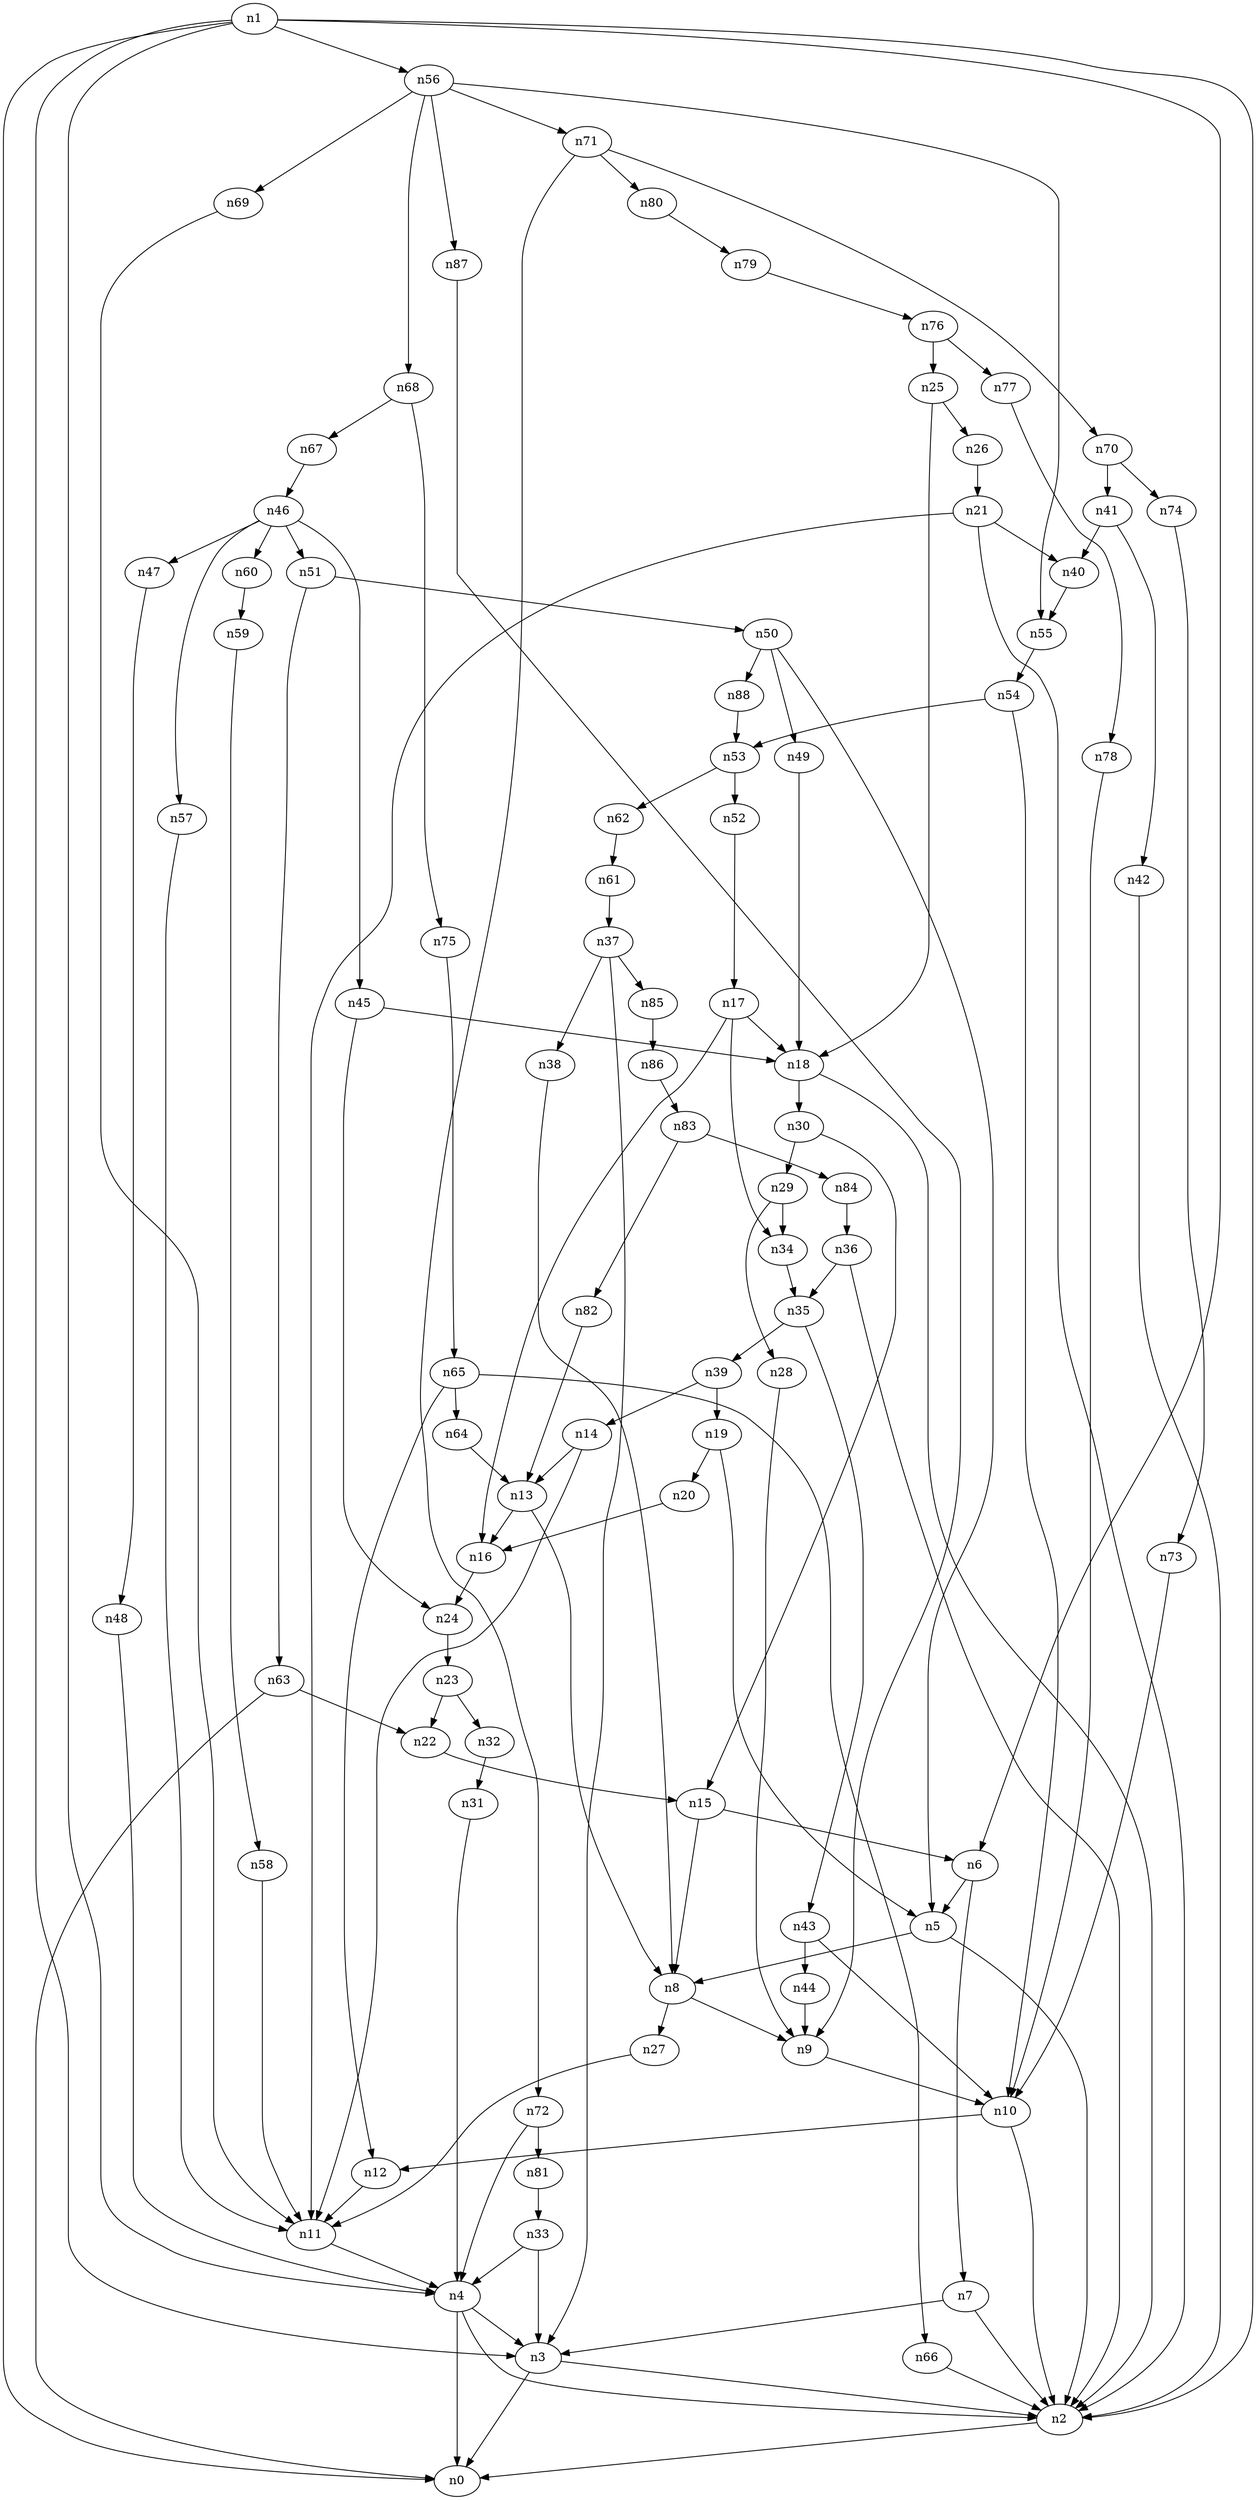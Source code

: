 digraph G {
	n1 -> n0	 [_graphml_id=e0];
	n1 -> n2	 [_graphml_id=e1];
	n1 -> n3	 [_graphml_id=e6];
	n1 -> n4	 [_graphml_id=e9];
	n1 -> n6	 [_graphml_id=e12];
	n1 -> n56	 [_graphml_id=e90];
	n2 -> n0	 [_graphml_id=e5];
	n3 -> n0	 [_graphml_id=e8];
	n3 -> n2	 [_graphml_id=e2];
	n4 -> n0	 [_graphml_id=e4];
	n4 -> n2	 [_graphml_id=e7];
	n4 -> n3	 [_graphml_id=e3];
	n5 -> n2	 [_graphml_id=e10];
	n5 -> n8	 [_graphml_id=e16];
	n6 -> n5	 [_graphml_id=e11];
	n6 -> n7	 [_graphml_id=e15];
	n7 -> n2	 [_graphml_id=e13];
	n7 -> n3	 [_graphml_id=e14];
	n8 -> n9	 [_graphml_id=e17];
	n8 -> n27	 [_graphml_id=e45];
	n9 -> n10	 [_graphml_id=e18];
	n10 -> n2	 [_graphml_id=e19];
	n10 -> n12	 [_graphml_id=e22];
	n11 -> n4	 [_graphml_id=e20];
	n12 -> n11	 [_graphml_id=e21];
	n13 -> n8	 [_graphml_id=e23];
	n13 -> n16	 [_graphml_id=e28];
	n14 -> n11	 [_graphml_id=e25];
	n14 -> n13	 [_graphml_id=e24];
	n15 -> n6	 [_graphml_id=e27];
	n15 -> n8	 [_graphml_id=e26];
	n16 -> n24	 [_graphml_id=e40];
	n17 -> n16	 [_graphml_id=e29];
	n17 -> n18	 [_graphml_id=e30];
	n17 -> n34	 [_graphml_id=e93];
	n18 -> n2	 [_graphml_id=e31];
	n18 -> n30	 [_graphml_id=e49];
	n19 -> n5	 [_graphml_id=e32];
	n19 -> n20	 [_graphml_id=e33];
	n20 -> n16	 [_graphml_id=e34];
	n21 -> n2	 [_graphml_id=e36];
	n21 -> n11	 [_graphml_id=e35];
	n21 -> n40	 [_graphml_id=e65];
	n22 -> n15	 [_graphml_id=e37];
	n23 -> n22	 [_graphml_id=e38];
	n23 -> n32	 [_graphml_id=e52];
	n24 -> n23	 [_graphml_id=e39];
	n25 -> n18	 [_graphml_id=e41];
	n25 -> n26	 [_graphml_id=e42];
	n26 -> n21	 [_graphml_id=e43];
	n27 -> n11	 [_graphml_id=e44];
	n28 -> n9	 [_graphml_id=e46];
	n29 -> n28	 [_graphml_id=e47];
	n29 -> n34	 [_graphml_id=e55];
	n30 -> n15	 [_graphml_id=e64];
	n30 -> n29	 [_graphml_id=e48];
	n31 -> n4	 [_graphml_id=e50];
	n32 -> n31	 [_graphml_id=e51];
	n33 -> n3	 [_graphml_id=e53];
	n33 -> n4	 [_graphml_id=e54];
	n34 -> n35	 [_graphml_id=e56];
	n35 -> n39	 [_graphml_id=e62];
	n35 -> n43	 [_graphml_id=e69];
	n36 -> n2	 [_graphml_id=e58];
	n36 -> n35	 [_graphml_id=e57];
	n37 -> n3	 [_graphml_id=e59];
	n37 -> n38	 [_graphml_id=e60];
	n37 -> n85	 [_graphml_id=e138];
	n38 -> n8	 [_graphml_id=e61];
	n39 -> n14	 [_graphml_id=e143];
	n39 -> n19	 [_graphml_id=e63];
	n40 -> n55	 [_graphml_id=e88];
	n41 -> n40	 [_graphml_id=e66];
	n41 -> n42	 [_graphml_id=e67];
	n42 -> n2	 [_graphml_id=e68];
	n43 -> n10	 [_graphml_id=e83];
	n43 -> n44	 [_graphml_id=e70];
	n44 -> n9	 [_graphml_id=e71];
	n45 -> n18	 [_graphml_id=e72];
	n45 -> n24	 [_graphml_id=e73];
	n46 -> n45	 [_graphml_id=e74];
	n46 -> n47	 [_graphml_id=e75];
	n46 -> n51	 [_graphml_id=e81];
	n46 -> n57	 [_graphml_id=e91];
	n46 -> n60	 [_graphml_id=e97];
	n47 -> n48	 [_graphml_id=e76];
	n48 -> n4	 [_graphml_id=e77];
	n49 -> n18	 [_graphml_id=e78];
	n50 -> n5	 [_graphml_id=e80];
	n50 -> n49	 [_graphml_id=e79];
	n50 -> n88	 [_graphml_id=e145];
	n51 -> n50	 [_graphml_id=e82];
	n51 -> n63	 [_graphml_id=e102];
	n52 -> n17	 [_graphml_id=e84];
	n53 -> n52	 [_graphml_id=e85];
	n53 -> n62	 [_graphml_id=e100];
	n54 -> n10	 [_graphml_id=e87];
	n54 -> n53	 [_graphml_id=e86];
	n55 -> n54	 [_graphml_id=e103];
	n56 -> n55	 [_graphml_id=e89];
	n56 -> n68	 [_graphml_id=e110];
	n56 -> n69	 [_graphml_id=e111];
	n56 -> n71	 [_graphml_id=e133];
	n56 -> n87	 [_graphml_id=e142];
	n57 -> n11	 [_graphml_id=e92];
	n58 -> n11	 [_graphml_id=e94];
	n59 -> n58	 [_graphml_id=e95];
	n60 -> n59	 [_graphml_id=e96];
	n61 -> n37	 [_graphml_id=e98];
	n62 -> n61	 [_graphml_id=e99];
	n63 -> n0	 [_graphml_id=e101];
	n63 -> n22	 [_graphml_id=e123];
	n64 -> n13	 [_graphml_id=e104];
	n65 -> n12	 [_graphml_id=e113];
	n65 -> n64	 [_graphml_id=e105];
	n65 -> n66	 [_graphml_id=e106];
	n66 -> n2	 [_graphml_id=e107];
	n67 -> n46	 [_graphml_id=e108];
	n68 -> n67	 [_graphml_id=e109];
	n68 -> n75	 [_graphml_id=e121];
	n69 -> n11	 [_graphml_id=e112];
	n70 -> n41	 [_graphml_id=e114];
	n70 -> n74	 [_graphml_id=e120];
	n71 -> n70	 [_graphml_id=e115];
	n71 -> n72	 [_graphml_id=e116];
	n71 -> n80	 [_graphml_id=e130];
	n72 -> n4	 [_graphml_id=e117];
	n72 -> n81	 [_graphml_id=e132];
	n73 -> n10	 [_graphml_id=e118];
	n74 -> n73	 [_graphml_id=e119];
	n75 -> n65	 [_graphml_id=e122];
	n76 -> n25	 [_graphml_id=e124];
	n76 -> n77	 [_graphml_id=e125];
	n77 -> n78	 [_graphml_id=e126];
	n78 -> n10	 [_graphml_id=e127];
	n79 -> n76	 [_graphml_id=e128];
	n80 -> n79	 [_graphml_id=e129];
	n81 -> n33	 [_graphml_id=e131];
	n82 -> n13	 [_graphml_id=e134];
	n83 -> n82	 [_graphml_id=e135];
	n83 -> n84	 [_graphml_id=e136];
	n84 -> n36	 [_graphml_id=e137];
	n85 -> n86	 [_graphml_id=e139];
	n86 -> n83	 [_graphml_id=e140];
	n87 -> n9	 [_graphml_id=e141];
	n88 -> n53	 [_graphml_id=e144];
}

